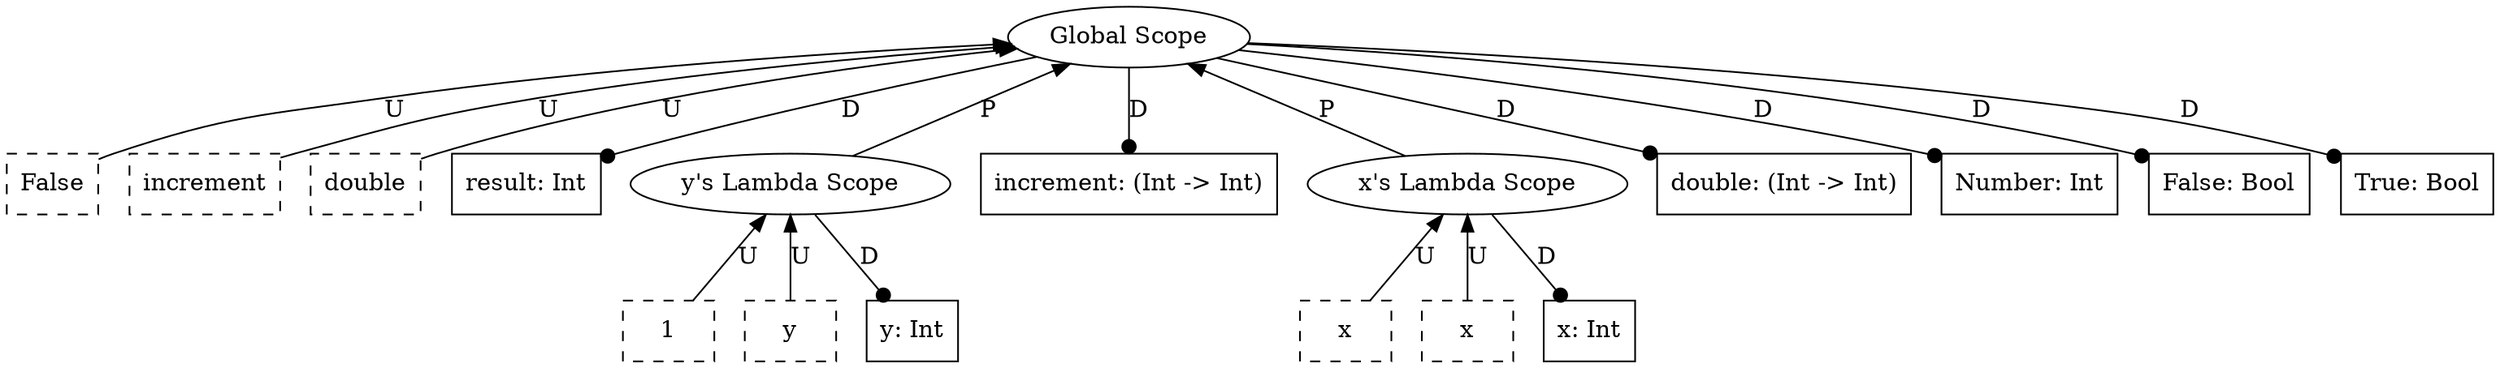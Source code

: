 graph {
    17 [label=False
       ,shape=box
       ,style=dashed];
    16 [label=increment
       ,shape=box
       ,style=dashed];
    15 [label=double
       ,shape=box
       ,style=dashed];
    14 [label="result: Int"
       ,shape=box];
    13 [label=1
       ,shape=box
       ,style=dashed];
    12 [label=y
       ,shape=box
       ,style=dashed];
    11 [label="y: Int",shape=box];
    10 [label="y's Lambda Scope"
       ,shape=ellipse];
    9 [label="increment: (Int -> Int)"
      ,shape=box];
    8 [label=x
      ,shape=box
      ,style=dashed];
    7 [label=x
      ,shape=box
      ,style=dashed];
    6 [label="x: Int",shape=box];
    5 [label="x's Lambda Scope"
      ,shape=ellipse];
    4 [label="double: (Int -> Int)"
      ,shape=box];
    3 [label="Number: Int"
      ,shape=box];
    2 [label="False: Bool"
      ,shape=box];
    1 [label="True: Bool"
      ,shape=box];
    0 [label="Global Scope"
      ,shape=ellipse];
    0 -- 17 [label=U,dir=back];
    0 -- 16 [label=U,dir=back];
    0 -- 15 [label=U,dir=back];
    0 -- 14 [label=D
            ,dir=forward
            ,arrowhead=dot];
    10 -- 13 [label=U,dir=back];
    10 -- 12 [label=U,dir=back];
    10 -- 11 [label=D
             ,dir=forward
             ,arrowhead=dot];
    0 -- 10 [label=P,dir=back];
    0 -- 9 [label=D
           ,dir=forward
           ,arrowhead=dot];
    5 -- 8 [label=U,dir=back];
    5 -- 7 [label=U,dir=back];
    5 -- 6 [label=D
           ,dir=forward
           ,arrowhead=dot];
    0 -- 5 [label=P,dir=back];
    0 -- 4 [label=D
           ,dir=forward
           ,arrowhead=dot];
    0 -- 3 [label=D
           ,dir=forward
           ,arrowhead=dot];
    0 -- 2 [label=D
           ,dir=forward
           ,arrowhead=dot];
    0 -- 1 [label=D
           ,dir=forward
           ,arrowhead=dot];
}

